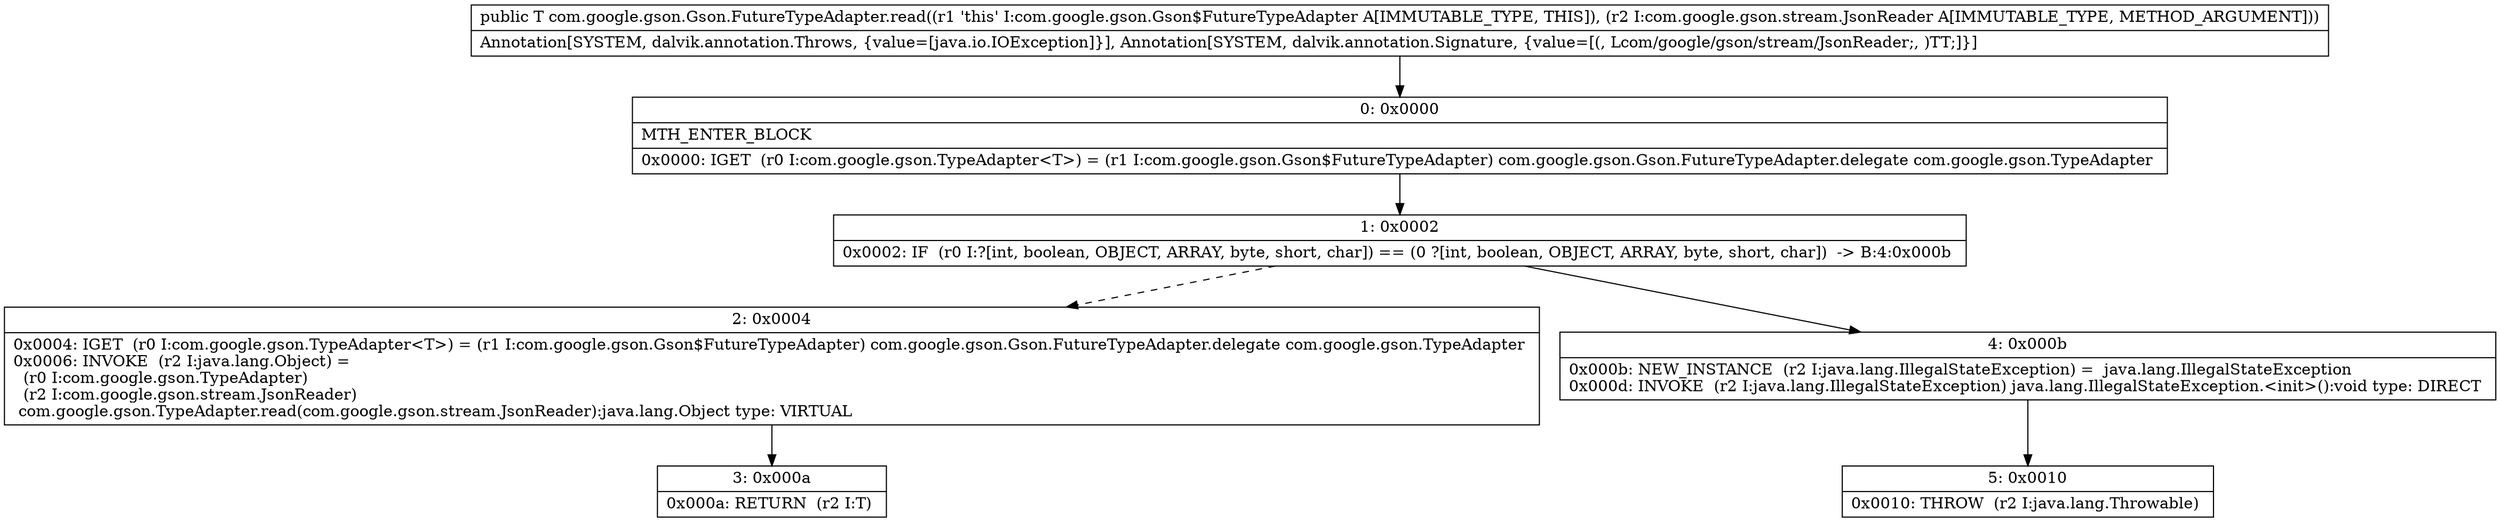 digraph "CFG forcom.google.gson.Gson.FutureTypeAdapter.read(Lcom\/google\/gson\/stream\/JsonReader;)Ljava\/lang\/Object;" {
Node_0 [shape=record,label="{0\:\ 0x0000|MTH_ENTER_BLOCK\l|0x0000: IGET  (r0 I:com.google.gson.TypeAdapter\<T\>) = (r1 I:com.google.gson.Gson$FutureTypeAdapter) com.google.gson.Gson.FutureTypeAdapter.delegate com.google.gson.TypeAdapter \l}"];
Node_1 [shape=record,label="{1\:\ 0x0002|0x0002: IF  (r0 I:?[int, boolean, OBJECT, ARRAY, byte, short, char]) == (0 ?[int, boolean, OBJECT, ARRAY, byte, short, char])  \-\> B:4:0x000b \l}"];
Node_2 [shape=record,label="{2\:\ 0x0004|0x0004: IGET  (r0 I:com.google.gson.TypeAdapter\<T\>) = (r1 I:com.google.gson.Gson$FutureTypeAdapter) com.google.gson.Gson.FutureTypeAdapter.delegate com.google.gson.TypeAdapter \l0x0006: INVOKE  (r2 I:java.lang.Object) = \l  (r0 I:com.google.gson.TypeAdapter)\l  (r2 I:com.google.gson.stream.JsonReader)\l com.google.gson.TypeAdapter.read(com.google.gson.stream.JsonReader):java.lang.Object type: VIRTUAL \l}"];
Node_3 [shape=record,label="{3\:\ 0x000a|0x000a: RETURN  (r2 I:T) \l}"];
Node_4 [shape=record,label="{4\:\ 0x000b|0x000b: NEW_INSTANCE  (r2 I:java.lang.IllegalStateException) =  java.lang.IllegalStateException \l0x000d: INVOKE  (r2 I:java.lang.IllegalStateException) java.lang.IllegalStateException.\<init\>():void type: DIRECT \l}"];
Node_5 [shape=record,label="{5\:\ 0x0010|0x0010: THROW  (r2 I:java.lang.Throwable) \l}"];
MethodNode[shape=record,label="{public T com.google.gson.Gson.FutureTypeAdapter.read((r1 'this' I:com.google.gson.Gson$FutureTypeAdapter A[IMMUTABLE_TYPE, THIS]), (r2 I:com.google.gson.stream.JsonReader A[IMMUTABLE_TYPE, METHOD_ARGUMENT]))  | Annotation[SYSTEM, dalvik.annotation.Throws, \{value=[java.io.IOException]\}], Annotation[SYSTEM, dalvik.annotation.Signature, \{value=[(, Lcom\/google\/gson\/stream\/JsonReader;, )TT;]\}]\l}"];
MethodNode -> Node_0;
Node_0 -> Node_1;
Node_1 -> Node_2[style=dashed];
Node_1 -> Node_4;
Node_2 -> Node_3;
Node_4 -> Node_5;
}

